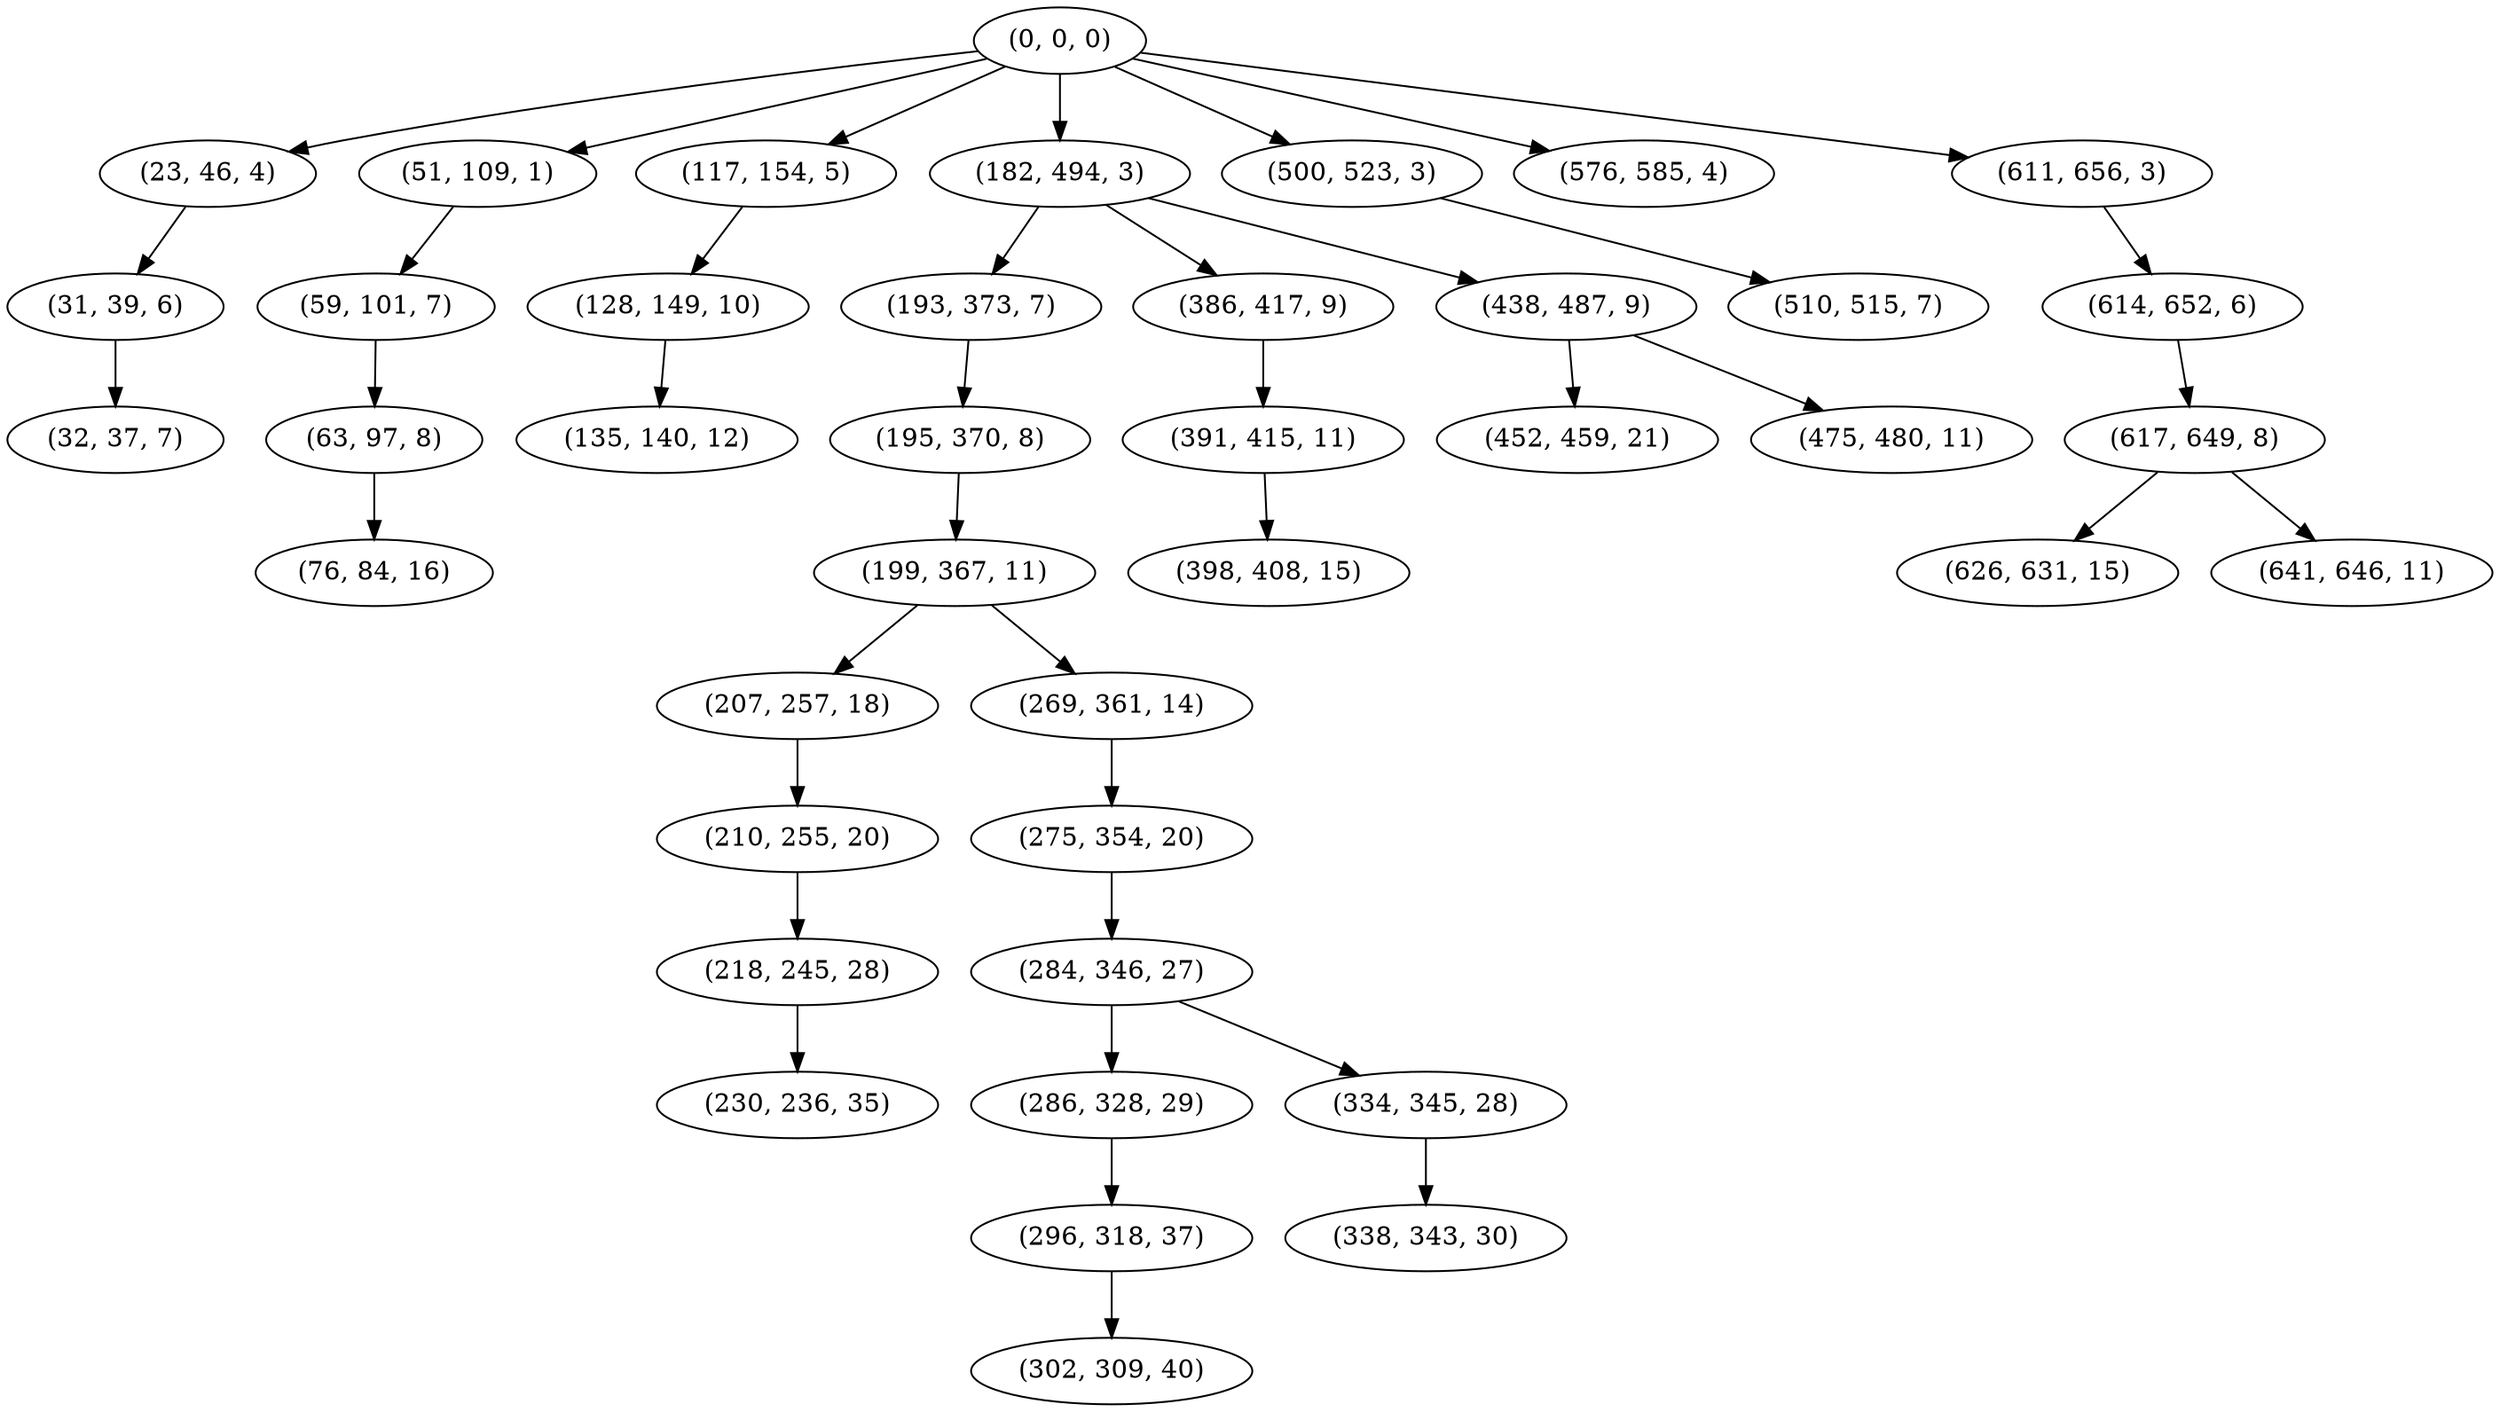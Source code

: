 digraph tree {
    "(0, 0, 0)";
    "(23, 46, 4)";
    "(31, 39, 6)";
    "(32, 37, 7)";
    "(51, 109, 1)";
    "(59, 101, 7)";
    "(63, 97, 8)";
    "(76, 84, 16)";
    "(117, 154, 5)";
    "(128, 149, 10)";
    "(135, 140, 12)";
    "(182, 494, 3)";
    "(193, 373, 7)";
    "(195, 370, 8)";
    "(199, 367, 11)";
    "(207, 257, 18)";
    "(210, 255, 20)";
    "(218, 245, 28)";
    "(230, 236, 35)";
    "(269, 361, 14)";
    "(275, 354, 20)";
    "(284, 346, 27)";
    "(286, 328, 29)";
    "(296, 318, 37)";
    "(302, 309, 40)";
    "(334, 345, 28)";
    "(338, 343, 30)";
    "(386, 417, 9)";
    "(391, 415, 11)";
    "(398, 408, 15)";
    "(438, 487, 9)";
    "(452, 459, 21)";
    "(475, 480, 11)";
    "(500, 523, 3)";
    "(510, 515, 7)";
    "(576, 585, 4)";
    "(611, 656, 3)";
    "(614, 652, 6)";
    "(617, 649, 8)";
    "(626, 631, 15)";
    "(641, 646, 11)";
    "(0, 0, 0)" -> "(23, 46, 4)";
    "(0, 0, 0)" -> "(51, 109, 1)";
    "(0, 0, 0)" -> "(117, 154, 5)";
    "(0, 0, 0)" -> "(182, 494, 3)";
    "(0, 0, 0)" -> "(500, 523, 3)";
    "(0, 0, 0)" -> "(576, 585, 4)";
    "(0, 0, 0)" -> "(611, 656, 3)";
    "(23, 46, 4)" -> "(31, 39, 6)";
    "(31, 39, 6)" -> "(32, 37, 7)";
    "(51, 109, 1)" -> "(59, 101, 7)";
    "(59, 101, 7)" -> "(63, 97, 8)";
    "(63, 97, 8)" -> "(76, 84, 16)";
    "(117, 154, 5)" -> "(128, 149, 10)";
    "(128, 149, 10)" -> "(135, 140, 12)";
    "(182, 494, 3)" -> "(193, 373, 7)";
    "(182, 494, 3)" -> "(386, 417, 9)";
    "(182, 494, 3)" -> "(438, 487, 9)";
    "(193, 373, 7)" -> "(195, 370, 8)";
    "(195, 370, 8)" -> "(199, 367, 11)";
    "(199, 367, 11)" -> "(207, 257, 18)";
    "(199, 367, 11)" -> "(269, 361, 14)";
    "(207, 257, 18)" -> "(210, 255, 20)";
    "(210, 255, 20)" -> "(218, 245, 28)";
    "(218, 245, 28)" -> "(230, 236, 35)";
    "(269, 361, 14)" -> "(275, 354, 20)";
    "(275, 354, 20)" -> "(284, 346, 27)";
    "(284, 346, 27)" -> "(286, 328, 29)";
    "(284, 346, 27)" -> "(334, 345, 28)";
    "(286, 328, 29)" -> "(296, 318, 37)";
    "(296, 318, 37)" -> "(302, 309, 40)";
    "(334, 345, 28)" -> "(338, 343, 30)";
    "(386, 417, 9)" -> "(391, 415, 11)";
    "(391, 415, 11)" -> "(398, 408, 15)";
    "(438, 487, 9)" -> "(452, 459, 21)";
    "(438, 487, 9)" -> "(475, 480, 11)";
    "(500, 523, 3)" -> "(510, 515, 7)";
    "(611, 656, 3)" -> "(614, 652, 6)";
    "(614, 652, 6)" -> "(617, 649, 8)";
    "(617, 649, 8)" -> "(626, 631, 15)";
    "(617, 649, 8)" -> "(641, 646, 11)";
}
